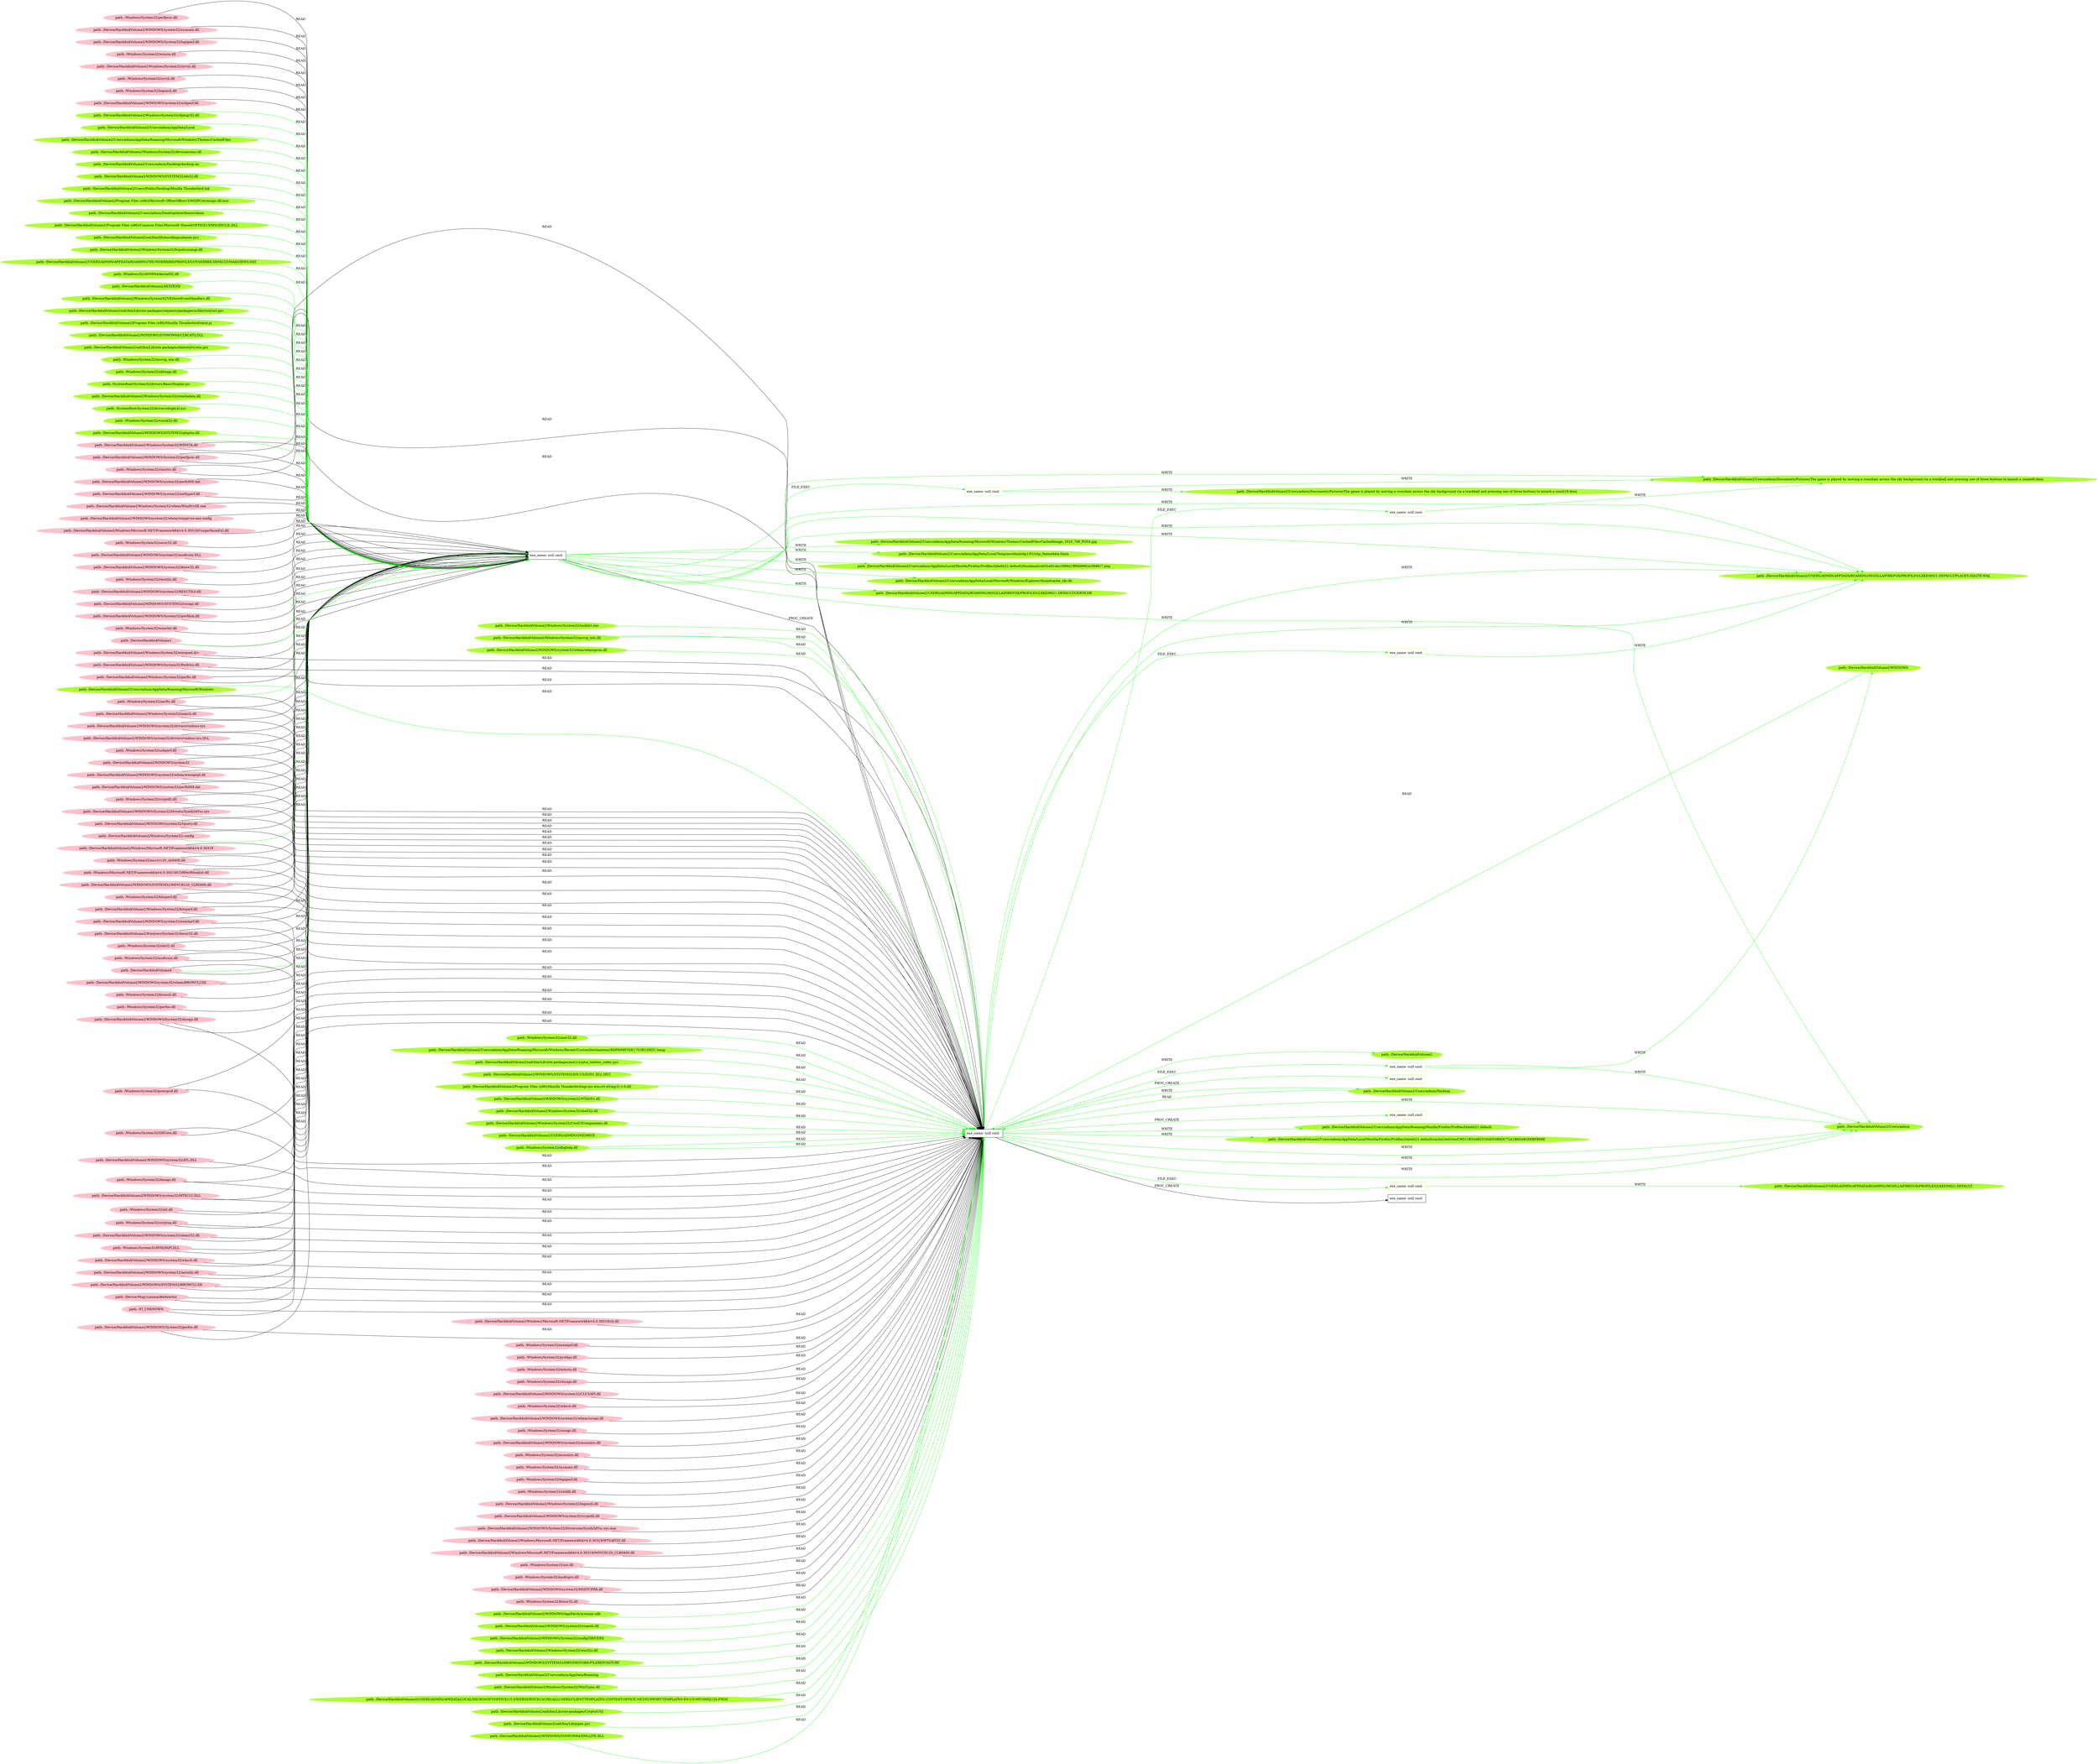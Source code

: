 digraph {
	rankdir=LR
	25 [label="exe_name: null cmd: " color=black shape=box style=solid]
	352 [label="exe_name: null cmd: " color=greenyellow shape=box style=solid]
	25 -> 352 [label=FILE_EXEC color=green]
	0 [label="exe_name: null cmd: " color=black shape=box style=solid]
	410 [label="exe_name: null cmd: " color=greenyellow shape=box style=solid]
	0 -> 410 [label=FILE_EXEC color=green]
	0 [label="exe_name: null cmd: " color=black shape=box style=solid]
	427 [label="exe_name: null cmd: " color=greenyellow shape=box style=solid]
	0 -> 427 [label=FILE_EXEC color=green]
	0 [label="exe_name: null cmd: " color=black shape=box style=solid]
	430 [label="exe_name: null cmd: " color=greenyellow shape=box style=solid]
	0 -> 430 [label=FILE_EXEC color=green]
	0 [label="exe_name: null cmd: " color=black shape=box style=solid]
	432 [label="exe_name: null cmd: " color=greenyellow shape=box style=solid]
	0 -> 432 [label=FILE_EXEC color=green]
	25 [label="exe_name: null cmd: " color=black shape=box style=solid]
	383 [label="path: /Device/HarddiskVolume2/Users/admin/AppData/Roaming/Microsoft/Windows/Themes/CachedFiles/CachedImage_1024_768_POS4.jpg" color=greenyellow shape=oval style=filled]
	25 -> 383 [label=WRITE color=green]
	345 [label="path: /Device/HarddiskVolume2/Users/admin/AppData/Roaming/Microsoft/Windows" color=greenyellow shape=oval style=filled]
	25 [label="exe_name: null cmd: " color=black shape=box style=solid]
	345 -> 25 [label=READ color=green]
	363 [label="path: /Device/HarddiskVolume2/WINDOWS/SYSTEM32/ploptin.dll" color=greenyellow shape=oval style=filled]
	25 [label="exe_name: null cmd: " color=black shape=box style=solid]
	363 -> 25 [label=READ color=green]
	422 [label="path: /Device/HarddiskVolume2/Windows/System32/tasklist.exe" color=greenyellow shape=oval style=filled]
	0 [label="exe_name: null cmd: " color=black shape=box style=solid]
	422 -> 0 [label=READ color=green]
	386 [label="path: /Device/HarddiskVolume2/Windows/System32/msvcp_win.dll" color=greenyellow shape=oval style=filled]
	0 [label="exe_name: null cmd: " color=black shape=box style=solid]
	386 -> 0 [label=READ color=green]
	398 [label="path: /Device/HarddiskVolume2/WINDOWS/system32/wbem/wbemprox.dll" color=greenyellow shape=oval style=filled]
	0 [label="exe_name: null cmd: " color=black shape=box style=solid]
	398 -> 0 [label=READ color=green]
	256 [label="path: /Device/HarddiskVolume2/Windows/System32/WINSTA.dll" color=pink shape=oval style=filled]
	25 [label="exe_name: null cmd: " color=black shape=box style=solid]
	256 -> 25 [label=READ color=green]
	250 [label="path: /Device/HarddiskVolume2/WINDOWS/system32/drivers/vmbusr.sys" color=pink shape=oval style=filled]
	25 [label="exe_name: null cmd: " color=black shape=box style=solid]
	250 -> 25 [label=READ color=black]
	314 [label="path: /Device/HarddiskVolume2/WINDOWS/system32/drivers/vmbusr.sys.DLL" color=pink shape=oval style=filled]
	25 [label="exe_name: null cmd: " color=black shape=box style=solid]
	314 -> 25 [label=READ color=black]
	198 [label="path: /Device/HarddiskVolume2/WINDOWS/system32/perfc009.dat" color=pink shape=oval style=filled]
	25 [label="exe_name: null cmd: " color=black shape=box style=solid]
	198 -> 25 [label=READ color=black]
	336 [label="path: /Device/HarddiskVolume2/WINDOWS/system32" color=pink shape=oval style=filled]
	25 [label="exe_name: null cmd: " color=black shape=box style=solid]
	336 -> 25 [label=READ color=black]
	214 [label="path: /Device/HarddiskVolume2/WINDOWS/system32/perfh009.dat" color=pink shape=oval style=filled]
	25 [label="exe_name: null cmd: " color=black shape=box style=solid]
	214 -> 25 [label=READ color=black]
	266 [label="path: /Device/HarddiskVolume2/WINDOWS/System32/Drivers/Synth3dVsc.sys" color=pink shape=oval style=filled]
	25 [label="exe_name: null cmd: " color=black shape=box style=solid]
	266 -> 25 [label=READ color=black]
	311 [label="path: /Device/HarddiskVolume2/WINDOWS/system32/netfxperf.dll" color=pink shape=oval style=filled]
	25 [label="exe_name: null cmd: " color=black shape=box style=solid]
	311 -> 25 [label=READ color=black]
	174 [label="path: /Device/HarddiskVolume2/Windows/System32/wbem/WmiPrvSE.exe" color=pink shape=oval style=filled]
	25 [label="exe_name: null cmd: " color=black shape=box style=solid]
	174 -> 25 [label=READ color=black]
	252 [label="path: /Device/HarddiskVolume2/WINDOWS/system32/wbem/wmiprvse.exe.config" color=pink shape=oval style=filled]
	25 [label="exe_name: null cmd: " color=black shape=box style=solid]
	252 -> 25 [label=READ color=black]
	298 [label="path: /Device/HarddiskVolume2/Windows/Microsoft.NET/Framework64/v4.0.30319" color=pink shape=oval style=filled]
	25 [label="exe_name: null cmd: " color=black shape=box style=solid]
	298 -> 25 [label=READ color=black]
	273 [label="path: /Device/HarddiskVolume2/Windows/Microsoft.NET/Framework64/v4.0.30319/CorperfmonExt.dll" color=pink shape=oval style=filled]
	25 [label="exe_name: null cmd: " color=black shape=box style=solid]
	273 -> 25 [label=READ color=black]
	200 [label="path: /Windows/System32/msvcr120_clr0400.dll" color=pink shape=oval style=filled]
	25 [label="exe_name: null cmd: " color=black shape=box style=solid]
	200 -> 25 [label=READ color=black]
	242 [label="path: /Windows/Microsoft.NET/Framework64/v4.0.30319/CORPerfMonExt.dll" color=pink shape=oval style=filled]
	25 [label="exe_name: null cmd: " color=black shape=box style=solid]
	242 -> 25 [label=READ color=black]
	244 [label="path: /Device/HarddiskVolume2/WINDOWS/SYSTEM32/MSVCR120_CLR0400.dll" color=pink shape=oval style=filled]
	25 [label="exe_name: null cmd: " color=black shape=box style=solid]
	244 -> 25 [label=READ color=black]
	180 [label="path: /Windows/System32/bitsperf.dll" color=pink shape=oval style=filled]
	25 [label="exe_name: null cmd: " color=black shape=box style=solid]
	180 -> 25 [label=READ color=black]
	206 [label="path: /Device/HarddiskVolume2/Windows/System32/bitsperf.dll" color=pink shape=oval style=filled]
	25 [label="exe_name: null cmd: " color=black shape=box style=solid]
	206 -> 25 [label=READ color=black]
	296 [label="path: /Device/HarddiskVolume2/WINDOWS/system32/esentprf.dll" color=pink shape=oval style=filled]
	25 [label="exe_name: null cmd: " color=black shape=box style=solid]
	296 -> 25 [label=READ color=black]
	165 [label="path: /Windows/System32/secur32.dll" color=pink shape=oval style=filled]
	25 [label="exe_name: null cmd: " color=black shape=box style=solid]
	165 -> 25 [label=READ color=black]
	210 [label="path: /Device/HarddiskVolume2/Windows/System32/Secur32.dll" color=pink shape=oval style=filled]
	25 [label="exe_name: null cmd: " color=black shape=box style=solid]
	210 -> 25 [label=READ color=black]
	234 [label="path: /Device/HarddiskVolume2/WINDOWS/system32/msdtcuiu.DLL" color=pink shape=oval style=filled]
	25 [label="exe_name: null cmd: " color=black shape=box style=solid]
	234 -> 25 [label=READ color=black]
	126 [label="path: /Windows/System32/ole32.dll" color=pink shape=oval style=filled]
	25 [label="exe_name: null cmd: " color=black shape=box style=solid]
	126 -> 25 [label=READ color=black]
	276 [label="path: /Windows/System32/msdtcuiu.dll" color=pink shape=oval style=filled]
	25 [label="exe_name: null cmd: " color=black shape=box style=solid]
	276 -> 25 [label=READ color=black]
	188 [label="path: /Device/HarddiskVolume2/WINDOWS/System32/dnsapi.dll" color=pink shape=oval style=filled]
	25 [label="exe_name: null cmd: " color=black shape=box style=solid]
	188 -> 25 [label=READ color=black]
	302 [label="path: /Windows/System32/powrprof.dll" color=pink shape=oval style=filled]
	25 [label="exe_name: null cmd: " color=black shape=box style=solid]
	302 -> 25 [label=READ color=black]
	328 [label="path: /Windows/System32/SHCore.dll" color=pink shape=oval style=filled]
	25 [label="exe_name: null cmd: " color=black shape=box style=solid]
	328 -> 25 [label=READ color=black]
	156 [label="path: /Device/HarddiskVolume2/WINDOWS/system32/ATL.DLL" color=pink shape=oval style=filled]
	25 [label="exe_name: null cmd: " color=black shape=box style=solid]
	156 -> 25 [label=READ color=black]
	306 [label="path: /Windows/System32/dnsapi.dll" color=pink shape=oval style=filled]
	25 [label="exe_name: null cmd: " color=black shape=box style=solid]
	306 -> 25 [label=READ color=black]
	122 [label="path: /Device/HarddiskVolume2/WINDOWS/system32/MTXCLU.DLL" color=pink shape=oval style=filled]
	25 [label="exe_name: null cmd: " color=black shape=box style=solid]
	122 -> 25 [label=READ color=black]
	158 [label="path: /Windows/System32/atl.dll" color=pink shape=oval style=filled]
	25 [label="exe_name: null cmd: " color=black shape=box style=solid]
	158 -> 25 [label=READ color=black]
	150 [label="path: /Device/HarddiskVolume2/WINDOWS/system32/ktmw32.dll" color=pink shape=oval style=filled]
	25 [label="exe_name: null cmd: " color=black shape=box style=solid]
	150 -> 25 [label=READ color=black]
	232 [label="path: /Windows/System32/resutils.dll" color=pink shape=oval style=filled]
	25 [label="exe_name: null cmd: " color=black shape=box style=solid]
	232 -> 25 [label=READ color=black]
	292 [label="path: /Device/HarddiskVolume2/WINDOWS/system32/RESUTILS.dll" color=pink shape=oval style=filled]
	25 [label="exe_name: null cmd: " color=black shape=box style=solid]
	292 -> 25 [label=READ color=black]
	264 [label="path: /Windows/System32/cryptsp.dll" color=pink shape=oval style=filled]
	25 [label="exe_name: null cmd: " color=black shape=box style=solid]
	264 -> 25 [label=READ color=black]
	168 [label="path: /Device/HarddiskVolume2/WINDOWS/system32/oleaut32.dll" color=pink shape=oval style=filled]
	25 [label="exe_name: null cmd: " color=black shape=box style=solid]
	168 -> 25 [label=READ color=black]
	192 [label="path: /Windows/System32/IPHLPAPI.DLL" color=pink shape=oval style=filled]
	25 [label="exe_name: null cmd: " color=black shape=box style=solid]
	192 -> 25 [label=READ color=black]
	204 [label="path: /Device/HarddiskVolume2/WINDOWS/system32/wkscli.dll" color=pink shape=oval style=filled]
	25 [label="exe_name: null cmd: " color=black shape=box style=solid]
	204 -> 25 [label=READ color=black]
	179 [label="path: /Device/HarddiskVolume2/WINDOWS/SYSTEM32/cscapi.dll" color=pink shape=oval style=filled]
	25 [label="exe_name: null cmd: " color=black shape=box style=solid]
	179 -> 25 [label=READ color=black]
	132 [label="path: /Device/HarddiskVolume2/WINDOWS/system32/netutils.dll" color=pink shape=oval style=filled]
	25 [label="exe_name: null cmd: " color=black shape=box style=solid]
	132 -> 25 [label=READ color=black]
	285 [label="path: /Device/HarddiskVolume2/WINDOWS/System32/perfdisk.dll" color=pink shape=oval style=filled]
	25 [label="exe_name: null cmd: " color=black shape=box style=solid]
	285 -> 25 [label=READ color=black]
	68 [label="path: /Windows/System32/wmiclnt.dll" color=pink shape=oval style=filled]
	25 [label="exe_name: null cmd: " color=black shape=box style=solid]
	68 -> 25 [label=READ color=black]
	326 [label="path: /Device/HarddiskVolume1" color=pink shape=oval style=filled]
	25 [label="exe_name: null cmd: " color=black shape=box style=solid]
	326 -> 25 [label=READ color=black]
	334 [label="path: /Device/HarddiskVolume4" color=pink shape=oval style=filled]
	25 [label="exe_name: null cmd: " color=black shape=box style=solid]
	334 -> 25 [label=READ color=black]
	149 [label="path: /Device/HarddiskVolume2/WINDOWS/system32/wbem/BROWCLI.Dll" color=pink shape=oval style=filled]
	25 [label="exe_name: null cmd: " color=black shape=box style=solid]
	149 -> 25 [label=READ color=black]
	172 [label="path: /Device/HarddiskVolume2/WINDOWS/SYSTEM32/BROWCLI.Dll" color=pink shape=oval style=filled]
	25 [label="exe_name: null cmd: " color=black shape=box style=solid]
	172 -> 25 [label=READ color=black]
	182 [label="path: /Device/Mup/;LanmanRedirector" color=pink shape=oval style=filled]
	25 [label="exe_name: null cmd: " color=black shape=box style=solid]
	182 -> 25 [label=READ color=black]
	322 [label="path: /FI_UNKNOWN" color=pink shape=oval style=filled]
	25 [label="exe_name: null cmd: " color=black shape=box style=solid]
	322 -> 25 [label=READ color=black]
	147 [label="path: /Windows/System32/browcli.dll" color=pink shape=oval style=filled]
	25 [label="exe_name: null cmd: " color=black shape=box style=solid]
	147 -> 25 [label=READ color=black]
	288 [label="path: /Device/HarddiskVolume2/WINDOWS/System32/perfos.dll" color=pink shape=oval style=filled]
	25 [label="exe_name: null cmd: " color=black shape=box style=solid]
	288 -> 25 [label=READ color=black]
	213 [label="path: /Windows/System32/perfos.dll" color=pink shape=oval style=filled]
	25 [label="exe_name: null cmd: " color=black shape=box style=solid]
	213 -> 25 [label=READ color=black]
	162 [label="path: /Device/HarddiskVolume2/WINDOWS/System32/perfproc.dll" color=pink shape=oval style=filled]
	25 [label="exe_name: null cmd: " color=black shape=box style=solid]
	162 -> 25 [label=READ color=black]
	320 [label="path: /Windows/System32/perfproc.dll" color=pink shape=oval style=filled]
	25 [label="exe_name: null cmd: " color=black shape=box style=solid]
	320 -> 25 [label=READ color=black]
	118 [label="path: /Device/HarddiskVolume2/WINDOWS/system32/sysmain.dll" color=pink shape=oval style=filled]
	25 [label="exe_name: null cmd: " color=black shape=box style=solid]
	118 -> 25 [label=READ color=black]
	304 [label="path: /Windows/System32/rasctrs.dll" color=pink shape=oval style=filled]
	25 [label="exe_name: null cmd: " color=black shape=box style=solid]
	304 -> 25 [label=READ color=black]
	236 [label="path: /Device/HarddiskVolume2/Windows/System32/winspool.drv" color=pink shape=oval style=filled]
	25 [label="exe_name: null cmd: " color=black shape=box style=solid]
	236 -> 25 [label=READ color=black]
	259 [label="path: /Device/HarddiskVolume2/WINDOWS/System32/tapiperf.dll" color=pink shape=oval style=filled]
	25 [label="exe_name: null cmd: " color=black shape=box style=solid]
	259 -> 25 [label=READ color=black]
	194 [label="path: /Device/HarddiskVolume2/WINDOWS/System32/Perfctrs.dll" color=pink shape=oval style=filled]
	25 [label="exe_name: null cmd: " color=black shape=box style=solid]
	194 -> 25 [label=READ color=black]
	228 [label="path: /Device/HarddiskVolume2/Windows/System32/perfts.dll" color=pink shape=oval style=filled]
	25 [label="exe_name: null cmd: " color=black shape=box style=solid]
	228 -> 25 [label=READ color=black]
	166 [label="path: /Windows/System32/perfts.dll" color=pink shape=oval style=filled]
	25 [label="exe_name: null cmd: " color=black shape=box style=solid]
	166 -> 25 [label=READ color=black]
	256 [label="path: /Device/HarddiskVolume2/Windows/System32/WINSTA.dll" color=pink shape=oval style=filled]
	25 [label="exe_name: null cmd: " color=black shape=box style=solid]
	256 -> 25 [label=READ color=black]
	291 [label="path: /Windows/System32/winsta.dll" color=pink shape=oval style=filled]
	25 [label="exe_name: null cmd: " color=black shape=box style=solid]
	291 -> 25 [label=READ color=black]
	196 [label="path: /Device/HarddiskVolume2/Windows/System32/srvcli.dll" color=pink shape=oval style=filled]
	25 [label="exe_name: null cmd: " color=black shape=box style=solid]
	196 -> 25 [label=READ color=black]
	187 [label="path: /Windows/System32/srvcli.dll" color=pink shape=oval style=filled]
	25 [label="exe_name: null cmd: " color=black shape=box style=solid]
	187 -> 25 [label=READ color=black]
	254 [label="path: /Device/HarddiskVolume2/Windows/System32/samcli.dll" color=pink shape=oval style=filled]
	25 [label="exe_name: null cmd: " color=black shape=box style=solid]
	254 -> 25 [label=READ color=black]
	319 [label="path: /Windows/System32/logoncli.dll" color=pink shape=oval style=filled]
	25 [label="exe_name: null cmd: " color=black shape=box style=solid]
	319 -> 25 [label=READ color=black]
	332 [label="path: /Device/HarddiskVolume2/WINDOWS/system32/usbperf.dll" color=pink shape=oval style=filled]
	25 [label="exe_name: null cmd: " color=black shape=box style=solid]
	332 -> 25 [label=READ color=black]
	154 [label="path: /Windows/System32/usbperf.dll" color=pink shape=oval style=filled]
	25 [label="exe_name: null cmd: " color=black shape=box style=solid]
	154 -> 25 [label=READ color=black]
	316 [label="path: /Device/HarddiskVolume2/WINDOWS/system32/wbem/wmiaprpl.dll" color=pink shape=oval style=filled]
	25 [label="exe_name: null cmd: " color=black shape=box style=solid]
	316 -> 25 [label=READ color=black]
	246 [label="path: /Windows/System32/cryptdll.dll" color=pink shape=oval style=filled]
	25 [label="exe_name: null cmd: " color=black shape=box style=solid]
	246 -> 25 [label=READ color=black]
	278 [label="path: /Device/HarddiskVolume2/WINDOWS/system32/tquery.dll" color=pink shape=oval style=filled]
	25 [label="exe_name: null cmd: " color=black shape=box style=solid]
	278 -> 25 [label=READ color=black]
	25 [label="exe_name: null cmd: " color=black shape=box style=solid]
	0 [label="exe_name: null cmd: " color=black shape=box style=solid]
	25 -> 0 [label=PROC_CREATE color=black]
	322 [label="path: /FI_UNKNOWN" color=pink shape=oval style=filled]
	0 [label="exe_name: null cmd: " color=black shape=box style=solid]
	322 -> 0 [label=READ color=black]
	162 [label="path: /Device/HarddiskVolume2/WINDOWS/System32/perfproc.dll" color=pink shape=oval style=filled]
	0 [label="exe_name: null cmd: " color=black shape=box style=solid]
	162 -> 0 [label=READ color=black]
	294 [label="path: /Device/HarddiskVolume2/Windows/Microsoft.NET/Framework64/v4.0.30319/clr.dll" color=pink shape=oval style=filled]
	0 [label="exe_name: null cmd: " color=black shape=box style=solid]
	294 -> 0 [label=READ color=black]
	309 [label="path: /Device/HarddiskVolume2/Windows/System32/.config" color=pink shape=oval style=filled]
	0 [label="exe_name: null cmd: " color=black shape=box style=solid]
	309 -> 0 [label=READ color=black]
	298 [label="path: /Device/HarddiskVolume2/Windows/Microsoft.NET/Framework64/v4.0.30319" color=pink shape=oval style=filled]
	0 [label="exe_name: null cmd: " color=black shape=box style=solid]
	298 -> 0 [label=READ color=black]
	180 [label="path: /Windows/System32/bitsperf.dll" color=pink shape=oval style=filled]
	0 [label="exe_name: null cmd: " color=black shape=box style=solid]
	180 -> 0 [label=READ color=black]
	206 [label="path: /Device/HarddiskVolume2/Windows/System32/bitsperf.dll" color=pink shape=oval style=filled]
	0 [label="exe_name: null cmd: " color=black shape=box style=solid]
	206 -> 0 [label=READ color=black]
	296 [label="path: /Device/HarddiskVolume2/WINDOWS/system32/esentprf.dll" color=pink shape=oval style=filled]
	0 [label="exe_name: null cmd: " color=black shape=box style=solid]
	296 -> 0 [label=READ color=black]
	238 [label="path: /Windows/System32/esentprf.dll" color=pink shape=oval style=filled]
	0 [label="exe_name: null cmd: " color=black shape=box style=solid]
	238 -> 0 [label=READ color=black]
	210 [label="path: /Device/HarddiskVolume2/Windows/System32/Secur32.dll" color=pink shape=oval style=filled]
	0 [label="exe_name: null cmd: " color=black shape=box style=solid]
	210 -> 0 [label=READ color=black]
	276 [label="path: /Windows/System32/msdtcuiu.dll" color=pink shape=oval style=filled]
	0 [label="exe_name: null cmd: " color=black shape=box style=solid]
	276 -> 0 [label=READ color=black]
	126 [label="path: /Windows/System32/ole32.dll" color=pink shape=oval style=filled]
	0 [label="exe_name: null cmd: " color=black shape=box style=solid]
	126 -> 0 [label=READ color=black]
	153 [label="path: /Windows/System32/profapi.dll" color=pink shape=oval style=filled]
	0 [label="exe_name: null cmd: " color=black shape=box style=solid]
	153 -> 0 [label=READ color=black]
	302 [label="path: /Windows/System32/powrprof.dll" color=pink shape=oval style=filled]
	0 [label="exe_name: null cmd: " color=black shape=box style=solid]
	302 -> 0 [label=READ color=black]
	328 [label="path: /Windows/System32/SHCore.dll" color=pink shape=oval style=filled]
	0 [label="exe_name: null cmd: " color=black shape=box style=solid]
	328 -> 0 [label=READ color=black]
	120 [label="path: /Windows/System32/mtxclu.dll" color=pink shape=oval style=filled]
	0 [label="exe_name: null cmd: " color=black shape=box style=solid]
	120 -> 0 [label=READ color=black]
	122 [label="path: /Device/HarddiskVolume2/WINDOWS/system32/MTXCLU.DLL" color=pink shape=oval style=filled]
	0 [label="exe_name: null cmd: " color=black shape=box style=solid]
	122 -> 0 [label=READ color=black]
	138 [label="path: /Windows/System32/clusapi.dll" color=pink shape=oval style=filled]
	0 [label="exe_name: null cmd: " color=black shape=box style=solid]
	138 -> 0 [label=READ color=black]
	219 [label="path: /Device/HarddiskVolume2/WINDOWS/system32/CLUSAPI.dll" color=pink shape=oval style=filled]
	0 [label="exe_name: null cmd: " color=black shape=box style=solid]
	219 -> 0 [label=READ color=black]
	264 [label="path: /Windows/System32/cryptsp.dll" color=pink shape=oval style=filled]
	0 [label="exe_name: null cmd: " color=black shape=box style=solid]
	264 -> 0 [label=READ color=black]
	192 [label="path: /Windows/System32/IPHLPAPI.DLL" color=pink shape=oval style=filled]
	0 [label="exe_name: null cmd: " color=black shape=box style=solid]
	192 -> 0 [label=READ color=black]
	168 [label="path: /Device/HarddiskVolume2/WINDOWS/system32/oleaut32.dll" color=pink shape=oval style=filled]
	0 [label="exe_name: null cmd: " color=black shape=box style=solid]
	168 -> 0 [label=READ color=black]
	204 [label="path: /Device/HarddiskVolume2/WINDOWS/system32/wkscli.dll" color=pink shape=oval style=filled]
	0 [label="exe_name: null cmd: " color=black shape=box style=solid]
	204 -> 0 [label=READ color=black]
	224 [label="path: /Windows/System32/wkscli.dll" color=pink shape=oval style=filled]
	0 [label="exe_name: null cmd: " color=black shape=box style=solid]
	224 -> 0 [label=READ color=black]
	230 [label="path: /Device/HarddiskVolume2/WINDOWS/system32/wbem/cscapi.dll" color=pink shape=oval style=filled]
	0 [label="exe_name: null cmd: " color=black shape=box style=solid]
	230 -> 0 [label=READ color=black]
	132 [label="path: /Device/HarddiskVolume2/WINDOWS/system32/netutils.dll" color=pink shape=oval style=filled]
	0 [label="exe_name: null cmd: " color=black shape=box style=solid]
	132 -> 0 [label=READ color=black]
	274 [label="path: /Windows/System32/cscapi.dll" color=pink shape=oval style=filled]
	0 [label="exe_name: null cmd: " color=black shape=box style=solid]
	274 -> 0 [label=READ color=black]
	248 [label="path: /Device/HarddiskVolume2/WINDOWS/system32/msscntrs.dll" color=pink shape=oval style=filled]
	0 [label="exe_name: null cmd: " color=black shape=box style=solid]
	248 -> 0 [label=READ color=black]
	222 [label="path: /Windows/System32/msscntrs.dll" color=pink shape=oval style=filled]
	0 [label="exe_name: null cmd: " color=black shape=box style=solid]
	222 -> 0 [label=READ color=black]
	334 [label="path: /Device/HarddiskVolume4" color=pink shape=oval style=filled]
	0 [label="exe_name: null cmd: " color=black shape=box style=solid]
	334 -> 0 [label=READ color=black]
	172 [label="path: /Device/HarddiskVolume2/WINDOWS/SYSTEM32/BROWCLI.Dll" color=pink shape=oval style=filled]
	0 [label="exe_name: null cmd: " color=black shape=box style=solid]
	172 -> 0 [label=READ color=black]
	182 [label="path: /Device/Mup/;LanmanRedirector" color=pink shape=oval style=filled]
	0 [label="exe_name: null cmd: " color=black shape=box style=solid]
	182 -> 0 [label=READ color=black]
	288 [label="path: /Device/HarddiskVolume2/WINDOWS/System32/perfos.dll" color=pink shape=oval style=filled]
	0 [label="exe_name: null cmd: " color=black shape=box style=solid]
	288 -> 0 [label=READ color=black]
	217 [label="path: /Windows/System32/sysmain.dll" color=pink shape=oval style=filled]
	0 [label="exe_name: null cmd: " color=black shape=box style=solid]
	217 -> 0 [label=READ color=black]
	304 [label="path: /Windows/System32/rasctrs.dll" color=pink shape=oval style=filled]
	0 [label="exe_name: null cmd: " color=black shape=box style=solid]
	304 -> 0 [label=READ color=black]
	236 [label="path: /Device/HarddiskVolume2/Windows/System32/winspool.drv" color=pink shape=oval style=filled]
	0 [label="exe_name: null cmd: " color=black shape=box style=solid]
	236 -> 0 [label=READ color=black]
	124 [label="path: /Windows/System32/tapiperf.dll" color=pink shape=oval style=filled]
	0 [label="exe_name: null cmd: " color=black shape=box style=solid]
	124 -> 0 [label=READ color=black]
	194 [label="path: /Device/HarddiskVolume2/WINDOWS/System32/Perfctrs.dll" color=pink shape=oval style=filled]
	0 [label="exe_name: null cmd: " color=black shape=box style=solid]
	194 -> 0 [label=READ color=black]
	142 [label="path: /Windows/System32/utildll.dll" color=pink shape=oval style=filled]
	0 [label="exe_name: null cmd: " color=black shape=box style=solid]
	142 -> 0 [label=READ color=black]
	166 [label="path: /Windows/System32/perfts.dll" color=pink shape=oval style=filled]
	0 [label="exe_name: null cmd: " color=black shape=box style=solid]
	166 -> 0 [label=READ color=black]
	228 [label="path: /Device/HarddiskVolume2/Windows/System32/perfts.dll" color=pink shape=oval style=filled]
	0 [label="exe_name: null cmd: " color=black shape=box style=solid]
	228 -> 0 [label=READ color=black]
	260 [label="path: /Device/HarddiskVolume2/Windows/System32/logoncli.dll" color=pink shape=oval style=filled]
	0 [label="exe_name: null cmd: " color=black shape=box style=solid]
	260 -> 0 [label=READ color=black]
	154 [label="path: /Windows/System32/usbperf.dll" color=pink shape=oval style=filled]
	0 [label="exe_name: null cmd: " color=black shape=box style=solid]
	154 -> 0 [label=READ color=black]
	316 [label="path: /Device/HarddiskVolume2/WINDOWS/system32/wbem/wmiaprpl.dll" color=pink shape=oval style=filled]
	0 [label="exe_name: null cmd: " color=black shape=box style=solid]
	316 -> 0 [label=READ color=black]
	278 [label="path: /Device/HarddiskVolume2/WINDOWS/system32/tquery.dll" color=pink shape=oval style=filled]
	0 [label="exe_name: null cmd: " color=black shape=box style=solid]
	278 -> 0 [label=READ color=black]
	161 [label="path: /Device/HarddiskVolume2/WINDOWS/system32/cryptdll.dll" color=pink shape=oval style=filled]
	0 [label="exe_name: null cmd: " color=black shape=box style=solid]
	161 -> 0 [label=READ color=black]
	246 [label="path: /Windows/System32/cryptdll.dll" color=pink shape=oval style=filled]
	0 [label="exe_name: null cmd: " color=black shape=box style=solid]
	246 -> 0 [label=READ color=black]
	250 [label="path: /Device/HarddiskVolume2/WINDOWS/system32/drivers/vmbusr.sys" color=pink shape=oval style=filled]
	0 [label="exe_name: null cmd: " color=black shape=box style=solid]
	250 -> 0 [label=READ color=black]
	314 [label="path: /Device/HarddiskVolume2/WINDOWS/system32/drivers/vmbusr.sys.DLL" color=pink shape=oval style=filled]
	0 [label="exe_name: null cmd: " color=black shape=box style=solid]
	314 -> 0 [label=READ color=black]
	336 [label="path: /Device/HarddiskVolume2/WINDOWS/system32" color=pink shape=oval style=filled]
	0 [label="exe_name: null cmd: " color=black shape=box style=solid]
	336 -> 0 [label=READ color=black]
	214 [label="path: /Device/HarddiskVolume2/WINDOWS/system32/perfh009.dat" color=pink shape=oval style=filled]
	0 [label="exe_name: null cmd: " color=black shape=box style=solid]
	214 -> 0 [label=READ color=black]
	266 [label="path: /Device/HarddiskVolume2/WINDOWS/System32/Drivers/Synth3dVsc.sys" color=pink shape=oval style=filled]
	0 [label="exe_name: null cmd: " color=black shape=box style=solid]
	266 -> 0 [label=READ color=black]
	141 [label="path: /Device/HarddiskVolume2/WINDOWS/System32/Drivers/en/Synth3dVsc.sys.mui" color=pink shape=oval style=filled]
	0 [label="exe_name: null cmd: " color=black shape=box style=solid]
	141 -> 0 [label=READ color=black]
	242 [label="path: /Windows/Microsoft.NET/Framework64/v4.0.30319/CORPerfMonExt.dll" color=pink shape=oval style=filled]
	0 [label="exe_name: null cmd: " color=black shape=box style=solid]
	242 -> 0 [label=READ color=black]
	50 [label="path: /Device/HarddiskVolume2/Windows/Microsoft.NET/Framework64/v4.0.30319/WTSAPI32.dll" color=pink shape=oval style=filled]
	0 [label="exe_name: null cmd: " color=black shape=box style=solid]
	50 -> 0 [label=READ color=black]
	135 [label="path: /Device/HarddiskVolume2/Windows/Microsoft.NET/Framework64/v4.0.30319/MSVCR120_CLR0400.dll" color=pink shape=oval style=filled]
	0 [label="exe_name: null cmd: " color=black shape=box style=solid]
	135 -> 0 [label=READ color=black]
	200 [label="path: /Windows/System32/msvcr120_clr0400.dll" color=pink shape=oval style=filled]
	0 [label="exe_name: null cmd: " color=black shape=box style=solid]
	200 -> 0 [label=READ color=black]
	244 [label="path: /Device/HarddiskVolume2/WINDOWS/SYSTEM32/MSVCR120_CLR0400.dll" color=pink shape=oval style=filled]
	0 [label="exe_name: null cmd: " color=black shape=box style=solid]
	244 -> 0 [label=READ color=black]
	188 [label="path: /Device/HarddiskVolume2/WINDOWS/System32/dnsapi.dll" color=pink shape=oval style=filled]
	0 [label="exe_name: null cmd: " color=black shape=box style=solid]
	188 -> 0 [label=READ color=black]
	156 [label="path: /Device/HarddiskVolume2/WINDOWS/system32/ATL.DLL" color=pink shape=oval style=filled]
	0 [label="exe_name: null cmd: " color=black shape=box style=solid]
	156 -> 0 [label=READ color=black]
	158 [label="path: /Windows/System32/atl.dll" color=pink shape=oval style=filled]
	0 [label="exe_name: null cmd: " color=black shape=box style=solid]
	158 -> 0 [label=READ color=black]
	227 [label="path: /Windows/System32/nsi.dll" color=pink shape=oval style=filled]
	0 [label="exe_name: null cmd: " color=black shape=box style=solid]
	227 -> 0 [label=READ color=black]
	306 [label="path: /Windows/System32/dnsapi.dll" color=pink shape=oval style=filled]
	0 [label="exe_name: null cmd: " color=black shape=box style=solid]
	306 -> 0 [label=READ color=black]
	209 [label="path: /Windows/System32/msdtcprx.dll" color=pink shape=oval style=filled]
	0 [label="exe_name: null cmd: " color=black shape=box style=solid]
	209 -> 0 [label=READ color=black]
	241 [label="path: /Device/HarddiskVolume2/WINDOWS/system32/MSDTCPRX.dll" color=pink shape=oval style=filled]
	0 [label="exe_name: null cmd: " color=black shape=box style=solid]
	241 -> 0 [label=READ color=black]
	271 [label="path: /Windows/System32/ktmw32.dll" color=pink shape=oval style=filled]
	0 [label="exe_name: null cmd: " color=black shape=box style=solid]
	271 -> 0 [label=READ color=black]
	256 [label="path: /Device/HarddiskVolume2/Windows/System32/WINSTA.dll" color=pink shape=oval style=filled]
	0 [label="exe_name: null cmd: " color=black shape=box style=solid]
	256 -> 0 [label=READ color=black]
	254 [label="path: /Device/HarddiskVolume2/Windows/System32/samcli.dll" color=pink shape=oval style=filled]
	0 [label="exe_name: null cmd: " color=black shape=box style=solid]
	254 -> 0 [label=READ color=black]
	0 [label="exe_name: null cmd: " color=black shape=box style=solid]
	1 [label="exe_name: null cmd: " color=black shape=box style=solid]
	0 -> 1 [label=PROC_CREATE color=black]
	409 [label="path: /Device/HarddiskVolume2/WINDOWS/AppPatch/sysmain.sdb" color=greenyellow shape=oval style=filled]
	0 [label="exe_name: null cmd: " color=black shape=box style=solid]
	409 -> 0 [label=READ color=green]
	377 [label="path: /Device/HarddiskVolume2/Windows/System32/cfgmgr32.dll" color=greenyellow shape=oval style=filled]
	25 [label="exe_name: null cmd: " color=black shape=box style=solid]
	377 -> 25 [label=READ color=green]
	423 [label="path: /Device/HarddiskVolume2/WINDOWS/system32/rsaenh.dll" color=greenyellow shape=oval style=filled]
	0 [label="exe_name: null cmd: " color=black shape=box style=solid]
	423 -> 0 [label=READ color=green]
	376 [label="path: /Device/HarddiskVolume2/Users/admin/AppData/Local" color=greenyellow shape=oval style=filled]
	25 [label="exe_name: null cmd: " color=black shape=box style=solid]
	376 -> 25 [label=READ color=green]
	426 [label="path: /Device/HarddiskVolume2/WINDOWS/System32/config/DRIVERS" color=greenyellow shape=oval style=filled]
	0 [label="exe_name: null cmd: " color=black shape=box style=solid]
	426 -> 0 [label=READ color=green]
	326 [label="path: /Device/HarddiskVolume1" color=pink shape=oval style=filled]
	25 [label="exe_name: null cmd: " color=black shape=box style=solid]
	326 -> 25 [label=READ color=green]
	406 [label="path: /Device/HarddiskVolume2/WINDOWS" color=greenyellow shape=oval style=filled]
	0 [label="exe_name: null cmd: " color=black shape=box style=solid]
	406 -> 0 [label=READ color=green]
	407 [label="path: /Device/HarddiskVolume2/Windows/System32/win32u.dll" color=greenyellow shape=oval style=filled]
	0 [label="exe_name: null cmd: " color=black shape=box style=solid]
	407 -> 0 [label=READ color=green]
	342 [label="path: /Device/HarddiskVolume2/Users/admin/AppData/Roaming/Microsoft/Windows/Themes/CachedFiles" color=greenyellow shape=oval style=filled]
	25 [label="exe_name: null cmd: " color=black shape=box style=solid]
	342 -> 25 [label=READ color=green]
	362 [label="path: /Device/HarddiskVolume2/Windows/System32/deviceaccess.dll" color=greenyellow shape=oval style=filled]
	25 [label="exe_name: null cmd: " color=black shape=box style=solid]
	362 -> 25 [label=READ color=green]
	387 [label="path: /Device/HarddiskVolume2/Users/admin/Desktop" color=greenyellow shape=oval style=filled]
	0 [label="exe_name: null cmd: " color=black shape=box style=solid]
	387 -> 0 [label=READ color=green]
	392 [label="path: /Device/HarddiskVolume2/WINDOWS/SYSTEM32/DRIVERSTORE/FILEREPOSITORY" color=greenyellow shape=oval style=filled]
	0 [label="exe_name: null cmd: " color=black shape=box style=solid]
	392 -> 0 [label=READ color=green]
	372 [label="path: /Device/HarddiskVolume2/Users/admin/Desktop/desktop.ini" color=greenyellow shape=oval style=filled]
	25 [label="exe_name: null cmd: " color=black shape=box style=solid]
	372 -> 25 [label=READ color=green]
	368 [label="path: /Device/HarddiskVolume2/WINDOWS/SYSTEM32/ole32.dll" color=greenyellow shape=oval style=filled]
	25 [label="exe_name: null cmd: " color=black shape=box style=solid]
	368 -> 25 [label=READ color=green]
	345 [label="path: /Device/HarddiskVolume2/Users/admin/AppData/Roaming/Microsoft/Windows" color=greenyellow shape=oval style=filled]
	0 [label="exe_name: null cmd: " color=black shape=box style=solid]
	345 -> 0 [label=READ color=green]
	309 [label="path: /Device/HarddiskVolume2/Windows/System32/.config" color=pink shape=oval style=filled]
	25 [label="exe_name: null cmd: " color=black shape=box style=solid]
	309 -> 25 [label=READ color=green]
	417 [label="path: /Device/HarddiskVolume2/Users/admin/AppData/Roaming" color=greenyellow shape=oval style=filled]
	0 [label="exe_name: null cmd: " color=black shape=box style=solid]
	417 -> 0 [label=READ color=green]
	334 [label="path: /Device/HarddiskVolume4" color=pink shape=oval style=filled]
	25 [label="exe_name: null cmd: " color=black shape=box style=solid]
	334 -> 25 [label=READ color=green]
	385 [label="path: /Device/HarddiskVolume2/Windows/System32/WinTypes.dll" color=greenyellow shape=oval style=filled]
	0 [label="exe_name: null cmd: " color=black shape=box style=solid]
	385 -> 0 [label=READ color=green]
	382 [label="path: /Device/HarddiskVolume2/Users/Public/Desktop/Mozilla Thunderbird.lnk" color=greenyellow shape=oval style=filled]
	25 [label="exe_name: null cmd: " color=black shape=box style=solid]
	382 -> 25 [label=READ color=green]
	391 [label="path: /Device/HarddiskVolume2/USERS/ADMIN/APPDATA/LOCAL/MICROSOFT/OFFICE/15.0/WEBSERVICECACHE/ALLUSERS/CLIENTTEMPLATES.CONTENT.OFFICE.NET/SUPPORT-TEMPLATES-EN-US-MT10002124.PNG0" color=greenyellow shape=oval style=filled]
	0 [label="exe_name: null cmd: " color=black shape=box style=solid]
	391 -> 0 [label=READ color=green]
	346 [label="path: /Device/HarddiskVolume2/Program Files (x86)/Microsoft Office/Office15/MSIPC/et/msipc.dll.mui" color=greenyellow shape=oval style=filled]
	25 [label="exe_name: null cmd: " color=black shape=box style=solid]
	346 -> 25 [label=READ color=green]
	359 [label="path: /Device/HarddiskVolume2/Users/admin/Desktop/interfenestration" color=greenyellow shape=oval style=filled]
	25 [label="exe_name: null cmd: " color=black shape=box style=solid]
	359 -> 25 [label=READ color=green]
	355 [label="path: /Device/HarddiskVolume2/Program Files (x86)/Common Files/Microsoft Shared/OFFICE15/MSOIDCLIL.DLL" color=greenyellow shape=oval style=filled]
	25 [label="exe_name: null cmd: " color=black shape=box style=solid]
	355 -> 25 [label=READ color=green]
	414 [label="path: /Device/HarddiskVolume2/salt/bin/Lib/site-packages/Crypto/Util" color=greenyellow shape=oval style=filled]
	0 [label="exe_name: null cmd: " color=black shape=box style=solid]
	414 -> 0 [label=READ color=green]
	341 [label="path: /Device/HarddiskVolume2/salt/bin/lib/encodings/aliases.pyc" color=greenyellow shape=oval style=filled]
	25 [label="exe_name: null cmd: " color=black shape=box style=solid]
	341 -> 25 [label=READ color=green]
	415 [label="path: /Device/HarddiskVolume2/salt/bin/Lib/pipes.pyc" color=greenyellow shape=oval style=filled]
	0 [label="exe_name: null cmd: " color=black shape=box style=solid]
	415 -> 0 [label=READ color=green]
	365 [label="path: /Device/HarddiskVolume2/Windows/System32/fwpolicyiomgr.dll" color=greenyellow shape=oval style=filled]
	25 [label="exe_name: null cmd: " color=black shape=box style=solid]
	365 -> 25 [label=READ color=green]
	400 [label="path: /Device/HarddiskVolume2/WINDOWS/SYSWOW64/XMLLITE.DLL" color=greenyellow shape=oval style=filled]
	0 [label="exe_name: null cmd: " color=black shape=box style=solid]
	400 -> 0 [label=READ color=green]
	397 [label="path: /Windows/System32/user32.dll" color=greenyellow shape=oval style=filled]
	0 [label="exe_name: null cmd: " color=black shape=box style=solid]
	397 -> 0 [label=READ color=green]
	375 [label="path: /Device/HarddiskVolume2/USERS/ADMIN/APPDATA/ROAMING/THUNDERBIRD/PROFILES/OYSERRK8.DEFAULT/MAILVIEWS.DAT" color=greenyellow shape=oval style=filled]
	25 [label="exe_name: null cmd: " color=black shape=box style=solid]
	375 -> 25 [label=READ color=green]
	369 [label="path: /Windows/SysWOW64/kernel32.dll" color=greenyellow shape=oval style=filled]
	25 [label="exe_name: null cmd: " color=black shape=box style=solid]
	369 -> 25 [label=READ color=green]
	0 [label="exe_name: null cmd: " color=black shape=box style=solid]
	387 [label="path: /Device/HarddiskVolume2/Users/admin/Desktop" color=greenyellow shape=oval style=filled]
	0 -> 387 [label=WRITE color=green]
	0 [label="exe_name: null cmd: " color=black shape=box style=solid]
	394 [label="path: /Device/HarddiskVolume2" color=greenyellow shape=oval style=filled]
	0 -> 394 [label=WRITE color=green]
	25 [label="exe_name: null cmd: " color=black shape=box style=solid]
	358 [label="path: /Device/HarddiskVolume2/Users/admin" color=greenyellow shape=oval style=filled]
	25 -> 358 [label=WRITE color=green]
	360 [label="path: /Device/HarddiskVolume2/$EXTEND" color=greenyellow shape=oval style=filled]
	25 [label="exe_name: null cmd: " color=black shape=box style=solid]
	360 -> 25 [label=READ color=green]
	0 [label="exe_name: null cmd: " color=black shape=box style=solid]
	358 [label="path: /Device/HarddiskVolume2/Users/admin" color=greenyellow shape=oval style=filled]
	0 -> 358 [label=WRITE color=green]
	418 [label="path: /Device/HarddiskVolume2/Users/admin/AppData/Roaming/Microsoft/Windows/Recent/CustomDestinations/KDP6N6F3SE17G3R1SHZC.temp" color=greenyellow shape=oval style=filled]
	0 [label="exe_name: null cmd: " color=black shape=box style=solid]
	418 -> 0 [label=READ color=green]
	25 [label="exe_name: null cmd: " color=black shape=box style=solid]
	340 [label="path: /Device/HarddiskVolume2/USERS/ADMIN/APPDATA/ROAMING/MOZILLA/FIREFOX/PROFILES/LXKEHH21.DEFAULT/PLACES.SQLITE-WAL" color=greenyellow shape=oval style=filled]
	25 -> 340 [label=WRITE color=green]
	344 [label="path: /Device/HarddiskVolume2/Windows/System32/VEStoreEventHandlers.dll" color=greenyellow shape=oval style=filled]
	25 [label="exe_name: null cmd: " color=black shape=box style=solid]
	344 -> 25 [label=READ color=green]
	348 [label="path: /Device/HarddiskVolume2/salt/bin/Lib/site-packages/requests/packages/urllib3/util/url.pyc" color=greenyellow shape=oval style=filled]
	25 [label="exe_name: null cmd: " color=black shape=box style=solid]
	348 -> 25 [label=READ color=green]
	389 [label="path: /Device/HarddiskVolume2/salt/bin/Lib/site-packages/asn1crypto/_teletex_codec.pyc" color=greenyellow shape=oval style=filled]
	0 [label="exe_name: null cmd: " color=black shape=box style=solid]
	389 -> 0 [label=READ color=green]
	0 [label="exe_name: null cmd: " color=black shape=box style=solid]
	358 [label="path: /Device/HarddiskVolume2/Users/admin" color=greenyellow shape=oval style=filled]
	0 -> 358 [label=WRITE color=green]
	405 [label="path: /Device/HarddiskVolume2/WINDOWS/SYSTEM32/EN-US/D2D1.DLL.MUI" color=greenyellow shape=oval style=filled]
	0 [label="exe_name: null cmd: " color=black shape=box style=solid]
	405 -> 0 [label=READ color=green]
	388 [label="path: /Device/HarddiskVolume2/Program Files (x86)/Mozilla Thunderbird/api-ms-win-crt-string-l1-1-0.dll" color=greenyellow shape=oval style=filled]
	0 [label="exe_name: null cmd: " color=black shape=box style=solid]
	388 -> 0 [label=READ color=green]
	378 [label="path: /Device/HarddiskVolume2/Program Files (x86)/Mozilla Thunderbird/omni.ja" color=greenyellow shape=oval style=filled]
	25 [label="exe_name: null cmd: " color=black shape=box style=solid]
	378 -> 25 [label=READ color=green]
	351 [label="path: /Device/HarddiskVolume2/WINDOWS/SYSWOW64/CLBCATQ.DLL" color=greenyellow shape=oval style=filled]
	25 [label="exe_name: null cmd: " color=black shape=box style=solid]
	351 -> 25 [label=READ color=green]
	380 [label="path: /Device/HarddiskVolume2/salt/bin/Lib/site-packages/dateutil/tz/win.pyc" color=greenyellow shape=oval style=filled]
	25 [label="exe_name: null cmd: " color=black shape=box style=solid]
	380 -> 25 [label=READ color=green]
	347 [label="path: /Windows/System32/msvcp_win.dll" color=greenyellow shape=oval style=filled]
	25 [label="exe_name: null cmd: " color=black shape=box style=solid]
	347 -> 25 [label=READ color=green]
	25 [label="exe_name: null cmd: " color=black shape=box style=solid]
	379 [label="path: /Device/HarddiskVolume2/Users/admin/AppData/Local/Temp/msohtmlclip1/01/clip_themedata.thmx" color=greenyellow shape=oval style=filled]
	25 -> 379 [label=WRITE color=green]
	430 [label="exe_name: null cmd: " color=greenyellow shape=box style=solid]
	340 [label="path: /Device/HarddiskVolume2/USERS/ADMIN/APPDATA/ROAMING/MOZILLA/FIREFOX/PROFILES/LXKEHH21.DEFAULT/PLACES.SQLITE-WAL" color=greenyellow shape=oval style=filled]
	430 -> 340 [label=WRITE color=green]
	25 [label="exe_name: null cmd: " color=black shape=box style=solid]
	353 [label="path: /Device/HarddiskVolume2/Users/admin/Documents/Pictures/The game is played by moving a crosshair across the sky background via a trackball and pressing one of three buttons to launch a counte6.docx" color=greenyellow shape=oval style=filled]
	25 -> 353 [label=WRITE color=green]
	356 [label="path: /Windows/System32/shlwapi.dll" color=greenyellow shape=oval style=filled]
	25 [label="exe_name: null cmd: " color=black shape=box style=solid]
	356 -> 25 [label=READ color=green]
	352 [label="exe_name: null cmd: " color=greenyellow shape=box style=solid]
	354 [label="path: /Device/HarddiskVolume2/Users/admin/Documents/Pictures/The game is played by moving a crosshair across the sky background via a trackball and pressing one of three buttons to launch a count18.docx" color=greenyellow shape=oval style=filled]
	352 -> 354 [label=WRITE color=green]
	352 [label="exe_name: null cmd: " color=greenyellow shape=box style=solid]
	353 [label="path: /Device/HarddiskVolume2/Users/admin/Documents/Pictures/The game is played by moving a crosshair across the sky background via a trackball and pressing one of three buttons to launch a counte6.docx" color=greenyellow shape=oval style=filled]
	352 -> 353 [label=WRITE color=green]
	25 [label="exe_name: null cmd: " color=black shape=box style=solid]
	381 [label="path: /Device/HarddiskVolume2/Users/admin/AppData/Local/Mozilla/Firefox/Profiles/lxkehh21.default/thumbnails/a03ce91dec3980e1ff89d8962e39d817.png" color=greenyellow shape=oval style=filled]
	25 -> 381 [label=WRITE color=green]
	0 [label="exe_name: null cmd: " color=black shape=box style=solid]
	340 [label="path: /Device/HarddiskVolume2/USERS/ADMIN/APPDATA/ROAMING/MOZILLA/FIREFOX/PROFILES/LXKEHH21.DEFAULT/PLACES.SQLITE-WAL" color=greenyellow shape=oval style=filled]
	0 -> 340 [label=WRITE color=green]
	410 [label="exe_name: null cmd: " color=greenyellow shape=box style=solid]
	353 [label="path: /Device/HarddiskVolume2/Users/admin/Documents/Pictures/The game is played by moving a crosshair across the sky background via a trackball and pressing one of three buttons to launch a counte6.docx" color=greenyellow shape=oval style=filled]
	410 -> 353 [label=WRITE color=green]
	0 [label="exe_name: null cmd: " color=black shape=box style=solid]
	421 [label="exe_name: null cmd: " color=greenyellow shape=box style=solid]
	0 -> 421 [label=PROC_CREATE color=green]
	0 [label="exe_name: null cmd: " color=black shape=box style=solid]
	340 [label="path: /Device/HarddiskVolume2/USERS/ADMIN/APPDATA/ROAMING/MOZILLA/FIREFOX/PROFILES/LXKEHH21.DEFAULT/PLACES.SQLITE-WAL" color=greenyellow shape=oval style=filled]
	0 -> 340 [label=WRITE color=green]
	25 [label="exe_name: null cmd: " color=black shape=box style=solid]
	340 [label="path: /Device/HarddiskVolume2/USERS/ADMIN/APPDATA/ROAMING/MOZILLA/FIREFOX/PROFILES/LXKEHH21.DEFAULT/PLACES.SQLITE-WAL" color=greenyellow shape=oval style=filled]
	25 -> 340 [label=WRITE color=green]
	25 [label="exe_name: null cmd: " color=black shape=box style=solid]
	343 [label="path: /Device/HarddiskVolume2/Users/admin/AppData/Local/Microsoft/Windows/Explorer/thumbcache_idx.db" color=greenyellow shape=oval style=filled]
	25 -> 343 [label=WRITE color=green]
	427 [label="exe_name: null cmd: " color=greenyellow shape=box style=solid]
	358 [label="path: /Device/HarddiskVolume2/Users/admin" color=greenyellow shape=oval style=filled]
	427 -> 358 [label=WRITE color=green]
	427 [label="exe_name: null cmd: " color=greenyellow shape=box style=solid]
	406 [label="path: /Device/HarddiskVolume2/WINDOWS" color=greenyellow shape=oval style=filled]
	427 -> 406 [label=WRITE color=green]
	0 [label="exe_name: null cmd: " color=black shape=box style=solid]
	395 [label="exe_name: null cmd: " color=greenyellow shape=box style=solid]
	0 -> 395 [label=PROC_CREATE color=green]
	402 [label="path: /Device/HarddiskVolume2/WINDOWS/system32/NTASN1.dll" color=greenyellow shape=oval style=filled]
	0 [label="exe_name: null cmd: " color=black shape=box style=solid]
	402 -> 0 [label=READ color=green]
	0 [label="exe_name: null cmd: " color=black shape=box style=solid]
	358 [label="path: /Device/HarddiskVolume2/Users/admin" color=greenyellow shape=oval style=filled]
	0 -> 358 [label=WRITE color=green]
	367 [label="path: /SystemRoot/System32/drivers/BasicDisplay.sys" color=greenyellow shape=oval style=filled]
	25 [label="exe_name: null cmd: " color=black shape=box style=solid]
	367 -> 25 [label=READ color=green]
	374 [label="path: /Device/HarddiskVolume2/Windows/System32/rometadata.dll" color=greenyellow shape=oval style=filled]
	25 [label="exe_name: null cmd: " color=black shape=box style=solid]
	374 -> 25 [label=READ color=green]
	349 [label="path: /SystemRoot/System32/drivers/dxgkrnl.sys" color=greenyellow shape=oval style=filled]
	25 [label="exe_name: null cmd: " color=black shape=box style=solid]
	349 -> 25 [label=READ color=green]
	424 [label="path: /Device/HarddiskVolume2/Windows/System32/shell32.dll" color=greenyellow shape=oval style=filled]
	0 [label="exe_name: null cmd: " color=black shape=box style=solid]
	424 -> 0 [label=READ color=green]
	25 [label="exe_name: null cmd: " color=black shape=box style=solid]
	339 [label="path: /Device/HarddiskVolume2/USERS/ADMIN/APPDATA/ROAMING/MOZILLA/FIREFOX/PROFILES/LXKEHH21.DEFAULT/CERT8.DB" color=greenyellow shape=oval style=filled]
	25 -> 339 [label=WRITE color=green]
	412 [label="path: /Device/HarddiskVolume2/Windows/System32/CoreUIComponents.dll" color=greenyellow shape=oval style=filled]
	0 [label="exe_name: null cmd: " color=black shape=box style=solid]
	412 -> 0 [label=READ color=green]
	361 [label="path: /Windows/System32/wsock32.dll" color=greenyellow shape=oval style=filled]
	25 [label="exe_name: null cmd: " color=black shape=box style=solid]
	361 -> 25 [label=READ color=green]
	419 [label="path: /Device/HarddiskVolume2/USERS/ADMIN/ONEDRIVE" color=greenyellow shape=oval style=filled]
	0 [label="exe_name: null cmd: " color=black shape=box style=solid]
	419 -> 0 [label=READ color=green]
	25 [label="exe_name: null cmd: " color=black shape=box style=solid]
	340 [label="path: /Device/HarddiskVolume2/USERS/ADMIN/APPDATA/ROAMING/MOZILLA/FIREFOX/PROFILES/LXKEHH21.DEFAULT/PLACES.SQLITE-WAL" color=greenyellow shape=oval style=filled]
	25 -> 340 [label=WRITE color=green]
	386 [label="path: /Device/HarddiskVolume2/Windows/System32/msvcp_win.dll" color=greenyellow shape=oval style=filled]
	0 [label="exe_name: null cmd: " color=black shape=box style=solid]
	386 -> 0 [label=READ color=green]
	0 [label="exe_name: null cmd: " color=black shape=box style=solid]
	404 [label="path: /Device/HarddiskVolume2/Users/admin/AppData/Roaming/Mozilla/Firefox/Profiles/lxkehh21.default" color=greenyellow shape=oval style=filled]
	0 -> 404 [label=WRITE color=green]
	432 [label="exe_name: null cmd: " color=greenyellow shape=box style=solid]
	433 [label="path: /Device/HarddiskVolume2/USERS/ADMIN/APPDATA/ROAMING/MOZILLA/FIREFOX/PROFILES/LXKEHH21.DEFAULT" color=greenyellow shape=oval style=filled]
	432 -> 433 [label=WRITE color=green]
	0 [label="exe_name: null cmd: " color=black shape=box style=solid]
	425 [label="path: /Device/HarddiskVolume2/Users/admin/AppData/Local/Mozilla/Firefox/Profiles/lxkehh21.default/cache2/entries/C9D11B54AB2520AD53B8DC72A1B6DAB356BFB66E" color=greenyellow shape=oval style=filled]
	0 -> 425 [label=WRITE color=green]
	0 [label="exe_name: null cmd: " color=black shape=box style=solid]
	358 [label="path: /Device/HarddiskVolume2/Users/admin" color=greenyellow shape=oval style=filled]
	0 -> 358 [label=WRITE color=green]
	403 [label="path: /Windows/System32/dbghelp.dll" color=greenyellow shape=oval style=filled]
	0 [label="exe_name: null cmd: " color=black shape=box style=solid]
	403 -> 0 [label=READ color=green]
	403 [label="path: /Windows/System32/dbghelp.dll" color=greenyellow shape=oval style=filled]
	0 [label="exe_name: null cmd: " color=black shape=box style=solid]
	403 -> 0 [label=READ color=green]
}
